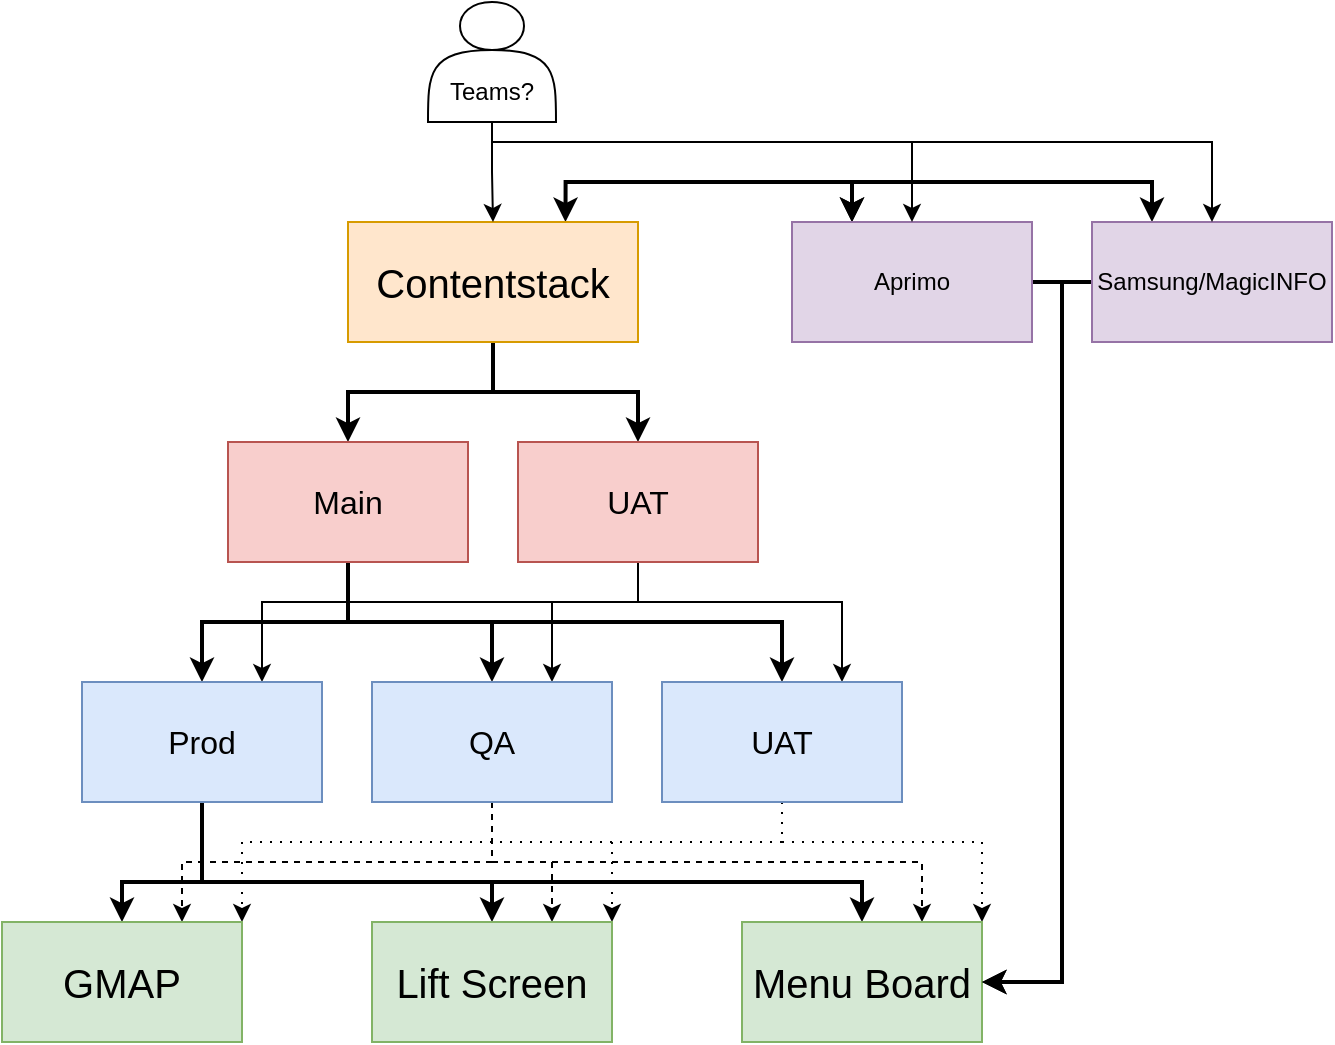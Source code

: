 <mxfile version="21.7.2" type="github">
  <diagram name="Page-1" id="AxYYVU5SWEbJM4rRlG5D">
    <mxGraphModel dx="2506" dy="1562" grid="1" gridSize="10" guides="1" tooltips="1" connect="1" arrows="1" fold="1" page="1" pageScale="1" pageWidth="850" pageHeight="1100" math="0" shadow="0">
      <root>
        <mxCell id="0" />
        <mxCell id="1" parent="0" />
        <mxCell id="Fl4C2TGSHlUgDAXC81Mp-15" value="" style="edgeStyle=orthogonalEdgeStyle;rounded=0;orthogonalLoop=1;jettySize=auto;html=1;strokeWidth=2;" edge="1" parent="1" source="Fl4C2TGSHlUgDAXC81Mp-1" target="Fl4C2TGSHlUgDAXC81Mp-3">
          <mxGeometry relative="1" as="geometry" />
        </mxCell>
        <mxCell id="Fl4C2TGSHlUgDAXC81Mp-16" style="edgeStyle=orthogonalEdgeStyle;rounded=0;orthogonalLoop=1;jettySize=auto;html=1;entryX=0.5;entryY=0;entryDx=0;entryDy=0;strokeWidth=2;" edge="1" parent="1" source="Fl4C2TGSHlUgDAXC81Mp-1" target="Fl4C2TGSHlUgDAXC81Mp-2">
          <mxGeometry relative="1" as="geometry" />
        </mxCell>
        <mxCell id="Fl4C2TGSHlUgDAXC81Mp-51" style="edgeStyle=orthogonalEdgeStyle;rounded=0;orthogonalLoop=1;jettySize=auto;html=1;exitX=0.25;exitY=0;exitDx=0;exitDy=0;entryX=0.25;entryY=0;entryDx=0;entryDy=0;startArrow=classic;startFill=1;strokeWidth=2;" edge="1" parent="1" source="Fl4C2TGSHlUgDAXC81Mp-11" target="Fl4C2TGSHlUgDAXC81Mp-10">
          <mxGeometry relative="1" as="geometry" />
        </mxCell>
        <mxCell id="Fl4C2TGSHlUgDAXC81Mp-52" style="edgeStyle=orthogonalEdgeStyle;rounded=0;orthogonalLoop=1;jettySize=auto;html=1;exitX=0.75;exitY=0;exitDx=0;exitDy=0;entryX=0.25;entryY=0;entryDx=0;entryDy=0;startArrow=classic;startFill=1;strokeWidth=2;" edge="1" parent="1" source="Fl4C2TGSHlUgDAXC81Mp-1" target="Fl4C2TGSHlUgDAXC81Mp-10">
          <mxGeometry relative="1" as="geometry" />
        </mxCell>
        <mxCell id="Fl4C2TGSHlUgDAXC81Mp-1" value="Contentstack" style="rounded=0;whiteSpace=wrap;html=1;fillColor=#ffe6cc;strokeColor=#d79b00;fontSize=20;" vertex="1" parent="1">
          <mxGeometry x="243" y="400" width="145" height="60" as="geometry" />
        </mxCell>
        <mxCell id="Fl4C2TGSHlUgDAXC81Mp-17" style="edgeStyle=orthogonalEdgeStyle;rounded=0;orthogonalLoop=1;jettySize=auto;html=1;entryX=0.5;entryY=0;entryDx=0;entryDy=0;strokeWidth=2;" edge="1" parent="1" source="Fl4C2TGSHlUgDAXC81Mp-2" target="Fl4C2TGSHlUgDAXC81Mp-4">
          <mxGeometry relative="1" as="geometry" />
        </mxCell>
        <mxCell id="Fl4C2TGSHlUgDAXC81Mp-18" style="edgeStyle=orthogonalEdgeStyle;rounded=0;orthogonalLoop=1;jettySize=auto;html=1;entryX=0.5;entryY=0;entryDx=0;entryDy=0;strokeWidth=2;" edge="1" parent="1" source="Fl4C2TGSHlUgDAXC81Mp-2" target="Fl4C2TGSHlUgDAXC81Mp-5">
          <mxGeometry relative="1" as="geometry" />
        </mxCell>
        <mxCell id="Fl4C2TGSHlUgDAXC81Mp-19" style="edgeStyle=orthogonalEdgeStyle;rounded=0;orthogonalLoop=1;jettySize=auto;html=1;strokeWidth=2;" edge="1" parent="1" source="Fl4C2TGSHlUgDAXC81Mp-2" target="Fl4C2TGSHlUgDAXC81Mp-6">
          <mxGeometry relative="1" as="geometry">
            <Array as="points">
              <mxPoint x="243" y="600" />
              <mxPoint x="460" y="600" />
            </Array>
          </mxGeometry>
        </mxCell>
        <mxCell id="Fl4C2TGSHlUgDAXC81Mp-2" value="Main" style="rounded=0;whiteSpace=wrap;html=1;fillColor=#f8cecc;strokeColor=#b85450;fontSize=16;" vertex="1" parent="1">
          <mxGeometry x="183" y="510" width="120" height="60" as="geometry" />
        </mxCell>
        <mxCell id="Fl4C2TGSHlUgDAXC81Mp-34" style="edgeStyle=orthogonalEdgeStyle;rounded=0;orthogonalLoop=1;jettySize=auto;html=1;entryX=0.75;entryY=0;entryDx=0;entryDy=0;" edge="1" parent="1" source="Fl4C2TGSHlUgDAXC81Mp-3" target="Fl4C2TGSHlUgDAXC81Mp-4">
          <mxGeometry relative="1" as="geometry">
            <Array as="points">
              <mxPoint x="388" y="590" />
              <mxPoint x="200" y="590" />
            </Array>
          </mxGeometry>
        </mxCell>
        <mxCell id="Fl4C2TGSHlUgDAXC81Mp-36" style="edgeStyle=orthogonalEdgeStyle;rounded=0;orthogonalLoop=1;jettySize=auto;html=1;entryX=0.75;entryY=0;entryDx=0;entryDy=0;" edge="1" parent="1" source="Fl4C2TGSHlUgDAXC81Mp-3" target="Fl4C2TGSHlUgDAXC81Mp-6">
          <mxGeometry relative="1" as="geometry">
            <Array as="points">
              <mxPoint x="388" y="590" />
              <mxPoint x="490" y="590" />
            </Array>
          </mxGeometry>
        </mxCell>
        <mxCell id="Fl4C2TGSHlUgDAXC81Mp-37" style="edgeStyle=orthogonalEdgeStyle;rounded=0;orthogonalLoop=1;jettySize=auto;html=1;entryX=0.75;entryY=0;entryDx=0;entryDy=0;" edge="1" parent="1" source="Fl4C2TGSHlUgDAXC81Mp-3" target="Fl4C2TGSHlUgDAXC81Mp-5">
          <mxGeometry relative="1" as="geometry">
            <Array as="points">
              <mxPoint x="388" y="590" />
              <mxPoint x="345" y="590" />
            </Array>
          </mxGeometry>
        </mxCell>
        <mxCell id="Fl4C2TGSHlUgDAXC81Mp-3" value="UAT" style="rounded=0;whiteSpace=wrap;html=1;fillColor=#f8cecc;strokeColor=#b85450;fontSize=16;" vertex="1" parent="1">
          <mxGeometry x="328" y="510" width="120" height="60" as="geometry" />
        </mxCell>
        <mxCell id="Fl4C2TGSHlUgDAXC81Mp-20" style="edgeStyle=orthogonalEdgeStyle;rounded=0;orthogonalLoop=1;jettySize=auto;html=1;entryX=0.5;entryY=0;entryDx=0;entryDy=0;strokeWidth=2;" edge="1" parent="1" source="Fl4C2TGSHlUgDAXC81Mp-4" target="Fl4C2TGSHlUgDAXC81Mp-7">
          <mxGeometry relative="1" as="geometry">
            <Array as="points">
              <mxPoint x="170" y="730" />
              <mxPoint x="130" y="730" />
            </Array>
          </mxGeometry>
        </mxCell>
        <mxCell id="Fl4C2TGSHlUgDAXC81Mp-21" style="edgeStyle=orthogonalEdgeStyle;rounded=0;orthogonalLoop=1;jettySize=auto;html=1;strokeWidth=2;" edge="1" parent="1" source="Fl4C2TGSHlUgDAXC81Mp-4" target="Fl4C2TGSHlUgDAXC81Mp-8">
          <mxGeometry relative="1" as="geometry">
            <Array as="points">
              <mxPoint x="170" y="730" />
              <mxPoint x="315" y="730" />
            </Array>
          </mxGeometry>
        </mxCell>
        <mxCell id="Fl4C2TGSHlUgDAXC81Mp-25" style="edgeStyle=orthogonalEdgeStyle;rounded=0;orthogonalLoop=1;jettySize=auto;html=1;entryX=0.5;entryY=0;entryDx=0;entryDy=0;strokeWidth=2;" edge="1" parent="1" source="Fl4C2TGSHlUgDAXC81Mp-4" target="Fl4C2TGSHlUgDAXC81Mp-9">
          <mxGeometry relative="1" as="geometry">
            <Array as="points">
              <mxPoint x="170" y="730" />
              <mxPoint x="500" y="730" />
            </Array>
          </mxGeometry>
        </mxCell>
        <mxCell id="Fl4C2TGSHlUgDAXC81Mp-4" value="Prod" style="rounded=0;whiteSpace=wrap;html=1;fillColor=#dae8fc;strokeColor=#6c8ebf;fontSize=16;" vertex="1" parent="1">
          <mxGeometry x="110" y="630" width="120" height="60" as="geometry" />
        </mxCell>
        <mxCell id="Fl4C2TGSHlUgDAXC81Mp-26" style="edgeStyle=orthogonalEdgeStyle;rounded=0;orthogonalLoop=1;jettySize=auto;html=1;entryX=0.75;entryY=0;entryDx=0;entryDy=0;dashed=1;" edge="1" parent="1" source="Fl4C2TGSHlUgDAXC81Mp-5" target="Fl4C2TGSHlUgDAXC81Mp-7">
          <mxGeometry relative="1" as="geometry">
            <Array as="points">
              <mxPoint x="315" y="720" />
              <mxPoint x="160" y="720" />
            </Array>
          </mxGeometry>
        </mxCell>
        <mxCell id="Fl4C2TGSHlUgDAXC81Mp-28" style="edgeStyle=orthogonalEdgeStyle;rounded=0;orthogonalLoop=1;jettySize=auto;html=1;entryX=0.75;entryY=0;entryDx=0;entryDy=0;dashed=1;" edge="1" parent="1" source="Fl4C2TGSHlUgDAXC81Mp-5" target="Fl4C2TGSHlUgDAXC81Mp-8">
          <mxGeometry relative="1" as="geometry" />
        </mxCell>
        <mxCell id="Fl4C2TGSHlUgDAXC81Mp-29" style="edgeStyle=orthogonalEdgeStyle;rounded=0;orthogonalLoop=1;jettySize=auto;html=1;entryX=0.75;entryY=0;entryDx=0;entryDy=0;dashed=1;" edge="1" parent="1" source="Fl4C2TGSHlUgDAXC81Mp-5" target="Fl4C2TGSHlUgDAXC81Mp-9">
          <mxGeometry relative="1" as="geometry">
            <Array as="points">
              <mxPoint x="315" y="720" />
              <mxPoint x="530" y="720" />
            </Array>
          </mxGeometry>
        </mxCell>
        <mxCell id="Fl4C2TGSHlUgDAXC81Mp-5" value="QA" style="rounded=0;whiteSpace=wrap;html=1;fillColor=#dae8fc;strokeColor=#6c8ebf;fontSize=16;" vertex="1" parent="1">
          <mxGeometry x="255" y="630" width="120" height="60" as="geometry" />
        </mxCell>
        <mxCell id="Fl4C2TGSHlUgDAXC81Mp-31" style="edgeStyle=orthogonalEdgeStyle;rounded=0;orthogonalLoop=1;jettySize=auto;html=1;entryX=1;entryY=0;entryDx=0;entryDy=0;dashed=1;dashPattern=1 4;" edge="1" parent="1" source="Fl4C2TGSHlUgDAXC81Mp-6" target="Fl4C2TGSHlUgDAXC81Mp-7">
          <mxGeometry relative="1" as="geometry">
            <Array as="points">
              <mxPoint x="460" y="710" />
              <mxPoint x="190" y="710" />
            </Array>
          </mxGeometry>
        </mxCell>
        <mxCell id="Fl4C2TGSHlUgDAXC81Mp-32" style="edgeStyle=orthogonalEdgeStyle;rounded=0;orthogonalLoop=1;jettySize=auto;html=1;entryX=1;entryY=0;entryDx=0;entryDy=0;dashed=1;dashPattern=1 4;" edge="1" parent="1" source="Fl4C2TGSHlUgDAXC81Mp-6" target="Fl4C2TGSHlUgDAXC81Mp-8">
          <mxGeometry relative="1" as="geometry">
            <Array as="points">
              <mxPoint x="460" y="710" />
              <mxPoint x="375" y="710" />
            </Array>
          </mxGeometry>
        </mxCell>
        <mxCell id="Fl4C2TGSHlUgDAXC81Mp-33" style="edgeStyle=orthogonalEdgeStyle;rounded=0;orthogonalLoop=1;jettySize=auto;html=1;entryX=1;entryY=0;entryDx=0;entryDy=0;dashed=1;dashPattern=1 4;" edge="1" parent="1" source="Fl4C2TGSHlUgDAXC81Mp-6" target="Fl4C2TGSHlUgDAXC81Mp-9">
          <mxGeometry relative="1" as="geometry">
            <Array as="points">
              <mxPoint x="460" y="710" />
              <mxPoint x="560" y="710" />
            </Array>
          </mxGeometry>
        </mxCell>
        <mxCell id="Fl4C2TGSHlUgDAXC81Mp-6" value="UAT" style="rounded=0;whiteSpace=wrap;html=1;fillColor=#dae8fc;strokeColor=#6c8ebf;fontSize=16;" vertex="1" parent="1">
          <mxGeometry x="400" y="630" width="120" height="60" as="geometry" />
        </mxCell>
        <mxCell id="Fl4C2TGSHlUgDAXC81Mp-7" value="GMAP" style="rounded=0;whiteSpace=wrap;html=1;fillColor=#d5e8d4;strokeColor=#82b366;fontSize=20;" vertex="1" parent="1">
          <mxGeometry x="70" y="750" width="120" height="60" as="geometry" />
        </mxCell>
        <mxCell id="Fl4C2TGSHlUgDAXC81Mp-8" value="Lift Screen" style="rounded=0;whiteSpace=wrap;html=1;fillColor=#d5e8d4;strokeColor=#82b366;fontSize=20;" vertex="1" parent="1">
          <mxGeometry x="255" y="750" width="120" height="60" as="geometry" />
        </mxCell>
        <mxCell id="Fl4C2TGSHlUgDAXC81Mp-9" value="Menu Board" style="rounded=0;whiteSpace=wrap;html=1;fillColor=#d5e8d4;strokeColor=#82b366;fontSize=20;" vertex="1" parent="1">
          <mxGeometry x="440" y="750" width="120" height="60" as="geometry" />
        </mxCell>
        <mxCell id="Fl4C2TGSHlUgDAXC81Mp-39" style="edgeStyle=orthogonalEdgeStyle;rounded=0;orthogonalLoop=1;jettySize=auto;html=1;entryX=1;entryY=0.5;entryDx=0;entryDy=0;strokeWidth=2;" edge="1" parent="1" source="Fl4C2TGSHlUgDAXC81Mp-10" target="Fl4C2TGSHlUgDAXC81Mp-9">
          <mxGeometry relative="1" as="geometry">
            <Array as="points">
              <mxPoint x="600" y="430" />
              <mxPoint x="600" y="780" />
            </Array>
          </mxGeometry>
        </mxCell>
        <mxCell id="Fl4C2TGSHlUgDAXC81Mp-10" value="Aprimo" style="rounded=0;whiteSpace=wrap;html=1;fillColor=#e1d5e7;strokeColor=#9673a6;" vertex="1" parent="1">
          <mxGeometry x="465" y="400" width="120" height="60" as="geometry" />
        </mxCell>
        <mxCell id="Fl4C2TGSHlUgDAXC81Mp-38" style="edgeStyle=orthogonalEdgeStyle;rounded=0;orthogonalLoop=1;jettySize=auto;html=1;entryX=1;entryY=0.5;entryDx=0;entryDy=0;strokeWidth=2;" edge="1" parent="1" source="Fl4C2TGSHlUgDAXC81Mp-11" target="Fl4C2TGSHlUgDAXC81Mp-9">
          <mxGeometry relative="1" as="geometry">
            <Array as="points">
              <mxPoint x="600" y="430" />
              <mxPoint x="600" y="780" />
            </Array>
          </mxGeometry>
        </mxCell>
        <mxCell id="Fl4C2TGSHlUgDAXC81Mp-11" value="Samsung/MagicINFO" style="rounded=0;whiteSpace=wrap;html=1;fillColor=#e1d5e7;strokeColor=#9673a6;" vertex="1" parent="1">
          <mxGeometry x="615" y="400" width="120" height="60" as="geometry" />
        </mxCell>
        <mxCell id="Fl4C2TGSHlUgDAXC81Mp-41" style="edgeStyle=orthogonalEdgeStyle;rounded=0;orthogonalLoop=1;jettySize=auto;html=1;entryX=0.5;entryY=0;entryDx=0;entryDy=0;" edge="1" parent="1" source="Fl4C2TGSHlUgDAXC81Mp-40" target="Fl4C2TGSHlUgDAXC81Mp-1">
          <mxGeometry relative="1" as="geometry" />
        </mxCell>
        <mxCell id="Fl4C2TGSHlUgDAXC81Mp-42" style="edgeStyle=orthogonalEdgeStyle;rounded=0;orthogonalLoop=1;jettySize=auto;html=1;exitX=0.5;exitY=1;exitDx=0;exitDy=0;entryX=0.5;entryY=0;entryDx=0;entryDy=0;" edge="1" parent="1" source="Fl4C2TGSHlUgDAXC81Mp-40" target="Fl4C2TGSHlUgDAXC81Mp-10">
          <mxGeometry relative="1" as="geometry">
            <Array as="points">
              <mxPoint x="315" y="360" />
              <mxPoint x="525" y="360" />
            </Array>
          </mxGeometry>
        </mxCell>
        <mxCell id="Fl4C2TGSHlUgDAXC81Mp-43" style="edgeStyle=orthogonalEdgeStyle;rounded=0;orthogonalLoop=1;jettySize=auto;html=1;entryX=0.5;entryY=0;entryDx=0;entryDy=0;" edge="1" parent="1" source="Fl4C2TGSHlUgDAXC81Mp-40" target="Fl4C2TGSHlUgDAXC81Mp-11">
          <mxGeometry relative="1" as="geometry">
            <Array as="points">
              <mxPoint x="315" y="360" />
              <mxPoint x="675" y="360" />
            </Array>
          </mxGeometry>
        </mxCell>
        <mxCell id="Fl4C2TGSHlUgDAXC81Mp-40" value="&lt;br&gt;&lt;br&gt;Teams?" style="shape=actor;whiteSpace=wrap;html=1;" vertex="1" parent="1">
          <mxGeometry x="283" y="290" width="64" height="60" as="geometry" />
        </mxCell>
      </root>
    </mxGraphModel>
  </diagram>
</mxfile>
